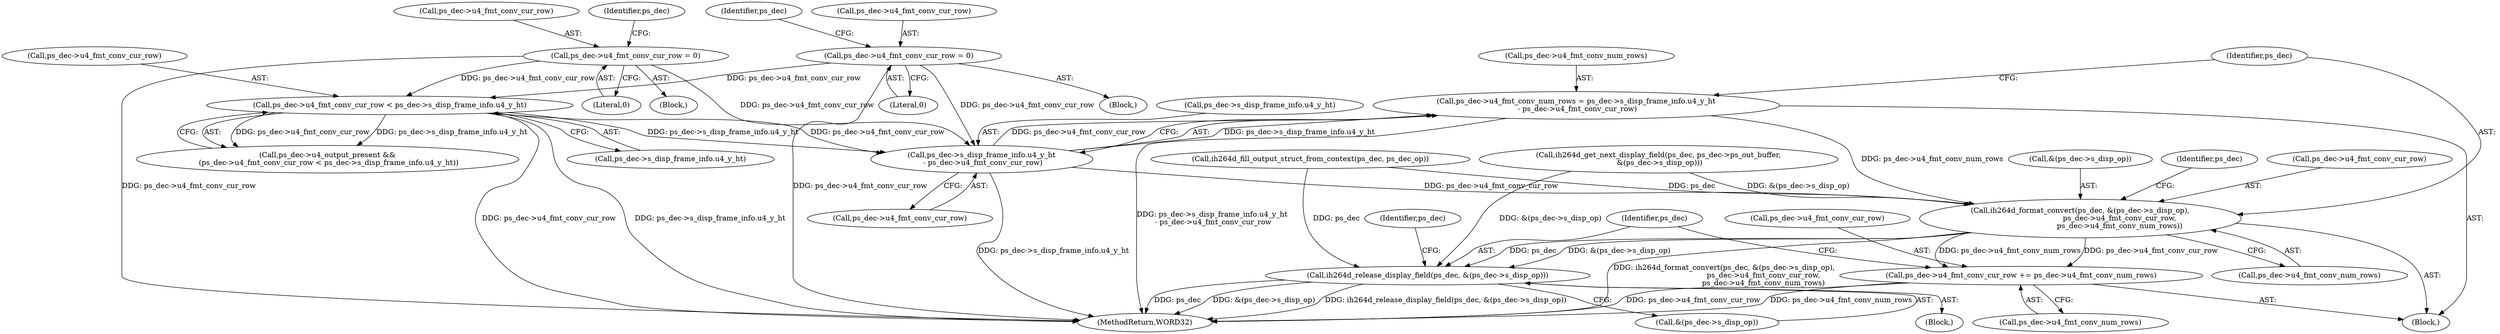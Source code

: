 digraph "0_Android_326fe991a4b7971e8aeaf4ac775491dd8abd85bb@integer" {
"1002045" [label="(Call,ps_dec->u4_fmt_conv_num_rows = ps_dec->s_disp_frame_info.u4_y_ht\n - ps_dec->u4_fmt_conv_cur_row)"];
"1002049" [label="(Call,ps_dec->s_disp_frame_info.u4_y_ht\n - ps_dec->u4_fmt_conv_cur_row)"];
"1002035" [label="(Call,ps_dec->u4_fmt_conv_cur_row < ps_dec->s_disp_frame_info.u4_y_ht)"];
"1002017" [label="(Call,ps_dec->u4_fmt_conv_cur_row = 0)"];
"1000332" [label="(Call,ps_dec->u4_fmt_conv_cur_row = 0)"];
"1002058" [label="(Call,ih264d_format_convert(ps_dec, &(ps_dec->s_disp_op),\n                                  ps_dec->u4_fmt_conv_cur_row,\n                                  ps_dec->u4_fmt_conv_num_rows))"];
"1002070" [label="(Call,ps_dec->u4_fmt_conv_cur_row += ps_dec->u4_fmt_conv_num_rows)"];
"1002077" [label="(Call,ih264d_release_display_field(ps_dec, &(ps_dec->s_disp_op)))"];
"1002079" [label="(Call,&(ps_dec->s_disp_op))"];
"1000339" [label="(Identifier,ps_dec)"];
"1002044" [label="(Block,)"];
"1000333" [label="(Call,ps_dec->u4_fmt_conv_cur_row)"];
"1000332" [label="(Call,ps_dec->u4_fmt_conv_cur_row = 0)"];
"1002058" [label="(Call,ih264d_format_convert(ps_dec, &(ps_dec->s_disp_op),\n                                  ps_dec->u4_fmt_conv_cur_row,\n                                  ps_dec->u4_fmt_conv_num_rows))"];
"1002017" [label="(Call,ps_dec->u4_fmt_conv_cur_row = 0)"];
"1002036" [label="(Call,ps_dec->u4_fmt_conv_cur_row)"];
"1002021" [label="(Literal,0)"];
"1001987" [label="(Block,)"];
"1002018" [label="(Call,ps_dec->u4_fmt_conv_cur_row)"];
"1002059" [label="(Identifier,ps_dec)"];
"1002039" [label="(Call,ps_dec->s_disp_frame_info.u4_y_ht)"];
"1002024" [label="(Identifier,ps_dec)"];
"1002035" [label="(Call,ps_dec->u4_fmt_conv_cur_row < ps_dec->s_disp_frame_info.u4_y_ht)"];
"1002031" [label="(Call,ps_dec->u4_output_present &&\n (ps_dec->u4_fmt_conv_cur_row < ps_dec->s_disp_frame_info.u4_y_ht))"];
"1002016" [label="(Block,)"];
"1002046" [label="(Call,ps_dec->u4_fmt_conv_num_rows)"];
"1002027" [label="(Call,ih264d_fill_output_struct_from_context(ps_dec, ps_dec_op))"];
"1002147" [label="(MethodReturn,WORD32)"];
"1002067" [label="(Call,ps_dec->u4_fmt_conv_num_rows)"];
"1002078" [label="(Identifier,ps_dec)"];
"1002070" [label="(Call,ps_dec->u4_fmt_conv_cur_row += ps_dec->u4_fmt_conv_num_rows)"];
"1002087" [label="(Identifier,ps_dec)"];
"1002077" [label="(Call,ih264d_release_display_field(ps_dec, &(ps_dec->s_disp_op)))"];
"1002074" [label="(Call,ps_dec->u4_fmt_conv_num_rows)"];
"1002060" [label="(Call,&(ps_dec->s_disp_op))"];
"1002045" [label="(Call,ps_dec->u4_fmt_conv_num_rows = ps_dec->s_disp_frame_info.u4_y_ht\n - ps_dec->u4_fmt_conv_cur_row)"];
"1001999" [label="(Call,ih264d_get_next_display_field(ps_dec, ps_dec->ps_out_buffer,\n &(ps_dec->s_disp_op)))"];
"1002049" [label="(Call,ps_dec->s_disp_frame_info.u4_y_ht\n - ps_dec->u4_fmt_conv_cur_row)"];
"1002071" [label="(Call,ps_dec->u4_fmt_conv_cur_row)"];
"1000151" [label="(Block,)"];
"1002072" [label="(Identifier,ps_dec)"];
"1002055" [label="(Call,ps_dec->u4_fmt_conv_cur_row)"];
"1002064" [label="(Call,ps_dec->u4_fmt_conv_cur_row)"];
"1002050" [label="(Call,ps_dec->s_disp_frame_info.u4_y_ht)"];
"1000336" [label="(Literal,0)"];
"1002045" -> "1002044"  [label="AST: "];
"1002045" -> "1002049"  [label="CFG: "];
"1002046" -> "1002045"  [label="AST: "];
"1002049" -> "1002045"  [label="AST: "];
"1002059" -> "1002045"  [label="CFG: "];
"1002045" -> "1002147"  [label="DDG: ps_dec->s_disp_frame_info.u4_y_ht\n - ps_dec->u4_fmt_conv_cur_row"];
"1002049" -> "1002045"  [label="DDG: ps_dec->s_disp_frame_info.u4_y_ht"];
"1002049" -> "1002045"  [label="DDG: ps_dec->u4_fmt_conv_cur_row"];
"1002045" -> "1002058"  [label="DDG: ps_dec->u4_fmt_conv_num_rows"];
"1002049" -> "1002055"  [label="CFG: "];
"1002050" -> "1002049"  [label="AST: "];
"1002055" -> "1002049"  [label="AST: "];
"1002049" -> "1002147"  [label="DDG: ps_dec->s_disp_frame_info.u4_y_ht"];
"1002035" -> "1002049"  [label="DDG: ps_dec->s_disp_frame_info.u4_y_ht"];
"1002035" -> "1002049"  [label="DDG: ps_dec->u4_fmt_conv_cur_row"];
"1002017" -> "1002049"  [label="DDG: ps_dec->u4_fmt_conv_cur_row"];
"1000332" -> "1002049"  [label="DDG: ps_dec->u4_fmt_conv_cur_row"];
"1002049" -> "1002058"  [label="DDG: ps_dec->u4_fmt_conv_cur_row"];
"1002035" -> "1002031"  [label="AST: "];
"1002035" -> "1002039"  [label="CFG: "];
"1002036" -> "1002035"  [label="AST: "];
"1002039" -> "1002035"  [label="AST: "];
"1002031" -> "1002035"  [label="CFG: "];
"1002035" -> "1002147"  [label="DDG: ps_dec->u4_fmt_conv_cur_row"];
"1002035" -> "1002147"  [label="DDG: ps_dec->s_disp_frame_info.u4_y_ht"];
"1002035" -> "1002031"  [label="DDG: ps_dec->u4_fmt_conv_cur_row"];
"1002035" -> "1002031"  [label="DDG: ps_dec->s_disp_frame_info.u4_y_ht"];
"1002017" -> "1002035"  [label="DDG: ps_dec->u4_fmt_conv_cur_row"];
"1000332" -> "1002035"  [label="DDG: ps_dec->u4_fmt_conv_cur_row"];
"1002017" -> "1002016"  [label="AST: "];
"1002017" -> "1002021"  [label="CFG: "];
"1002018" -> "1002017"  [label="AST: "];
"1002021" -> "1002017"  [label="AST: "];
"1002024" -> "1002017"  [label="CFG: "];
"1002017" -> "1002147"  [label="DDG: ps_dec->u4_fmt_conv_cur_row"];
"1000332" -> "1000151"  [label="AST: "];
"1000332" -> "1000336"  [label="CFG: "];
"1000333" -> "1000332"  [label="AST: "];
"1000336" -> "1000332"  [label="AST: "];
"1000339" -> "1000332"  [label="CFG: "];
"1000332" -> "1002147"  [label="DDG: ps_dec->u4_fmt_conv_cur_row"];
"1002058" -> "1002044"  [label="AST: "];
"1002058" -> "1002067"  [label="CFG: "];
"1002059" -> "1002058"  [label="AST: "];
"1002060" -> "1002058"  [label="AST: "];
"1002064" -> "1002058"  [label="AST: "];
"1002067" -> "1002058"  [label="AST: "];
"1002072" -> "1002058"  [label="CFG: "];
"1002058" -> "1002147"  [label="DDG: ih264d_format_convert(ps_dec, &(ps_dec->s_disp_op),\n                                  ps_dec->u4_fmt_conv_cur_row,\n                                  ps_dec->u4_fmt_conv_num_rows)"];
"1002027" -> "1002058"  [label="DDG: ps_dec"];
"1001999" -> "1002058"  [label="DDG: &(ps_dec->s_disp_op)"];
"1002058" -> "1002070"  [label="DDG: ps_dec->u4_fmt_conv_num_rows"];
"1002058" -> "1002070"  [label="DDG: ps_dec->u4_fmt_conv_cur_row"];
"1002058" -> "1002077"  [label="DDG: ps_dec"];
"1002058" -> "1002077"  [label="DDG: &(ps_dec->s_disp_op)"];
"1002070" -> "1002044"  [label="AST: "];
"1002070" -> "1002074"  [label="CFG: "];
"1002071" -> "1002070"  [label="AST: "];
"1002074" -> "1002070"  [label="AST: "];
"1002078" -> "1002070"  [label="CFG: "];
"1002070" -> "1002147"  [label="DDG: ps_dec->u4_fmt_conv_cur_row"];
"1002070" -> "1002147"  [label="DDG: ps_dec->u4_fmt_conv_num_rows"];
"1002077" -> "1001987"  [label="AST: "];
"1002077" -> "1002079"  [label="CFG: "];
"1002078" -> "1002077"  [label="AST: "];
"1002079" -> "1002077"  [label="AST: "];
"1002087" -> "1002077"  [label="CFG: "];
"1002077" -> "1002147"  [label="DDG: ps_dec"];
"1002077" -> "1002147"  [label="DDG: &(ps_dec->s_disp_op)"];
"1002077" -> "1002147"  [label="DDG: ih264d_release_display_field(ps_dec, &(ps_dec->s_disp_op))"];
"1002027" -> "1002077"  [label="DDG: ps_dec"];
"1001999" -> "1002077"  [label="DDG: &(ps_dec->s_disp_op)"];
}
